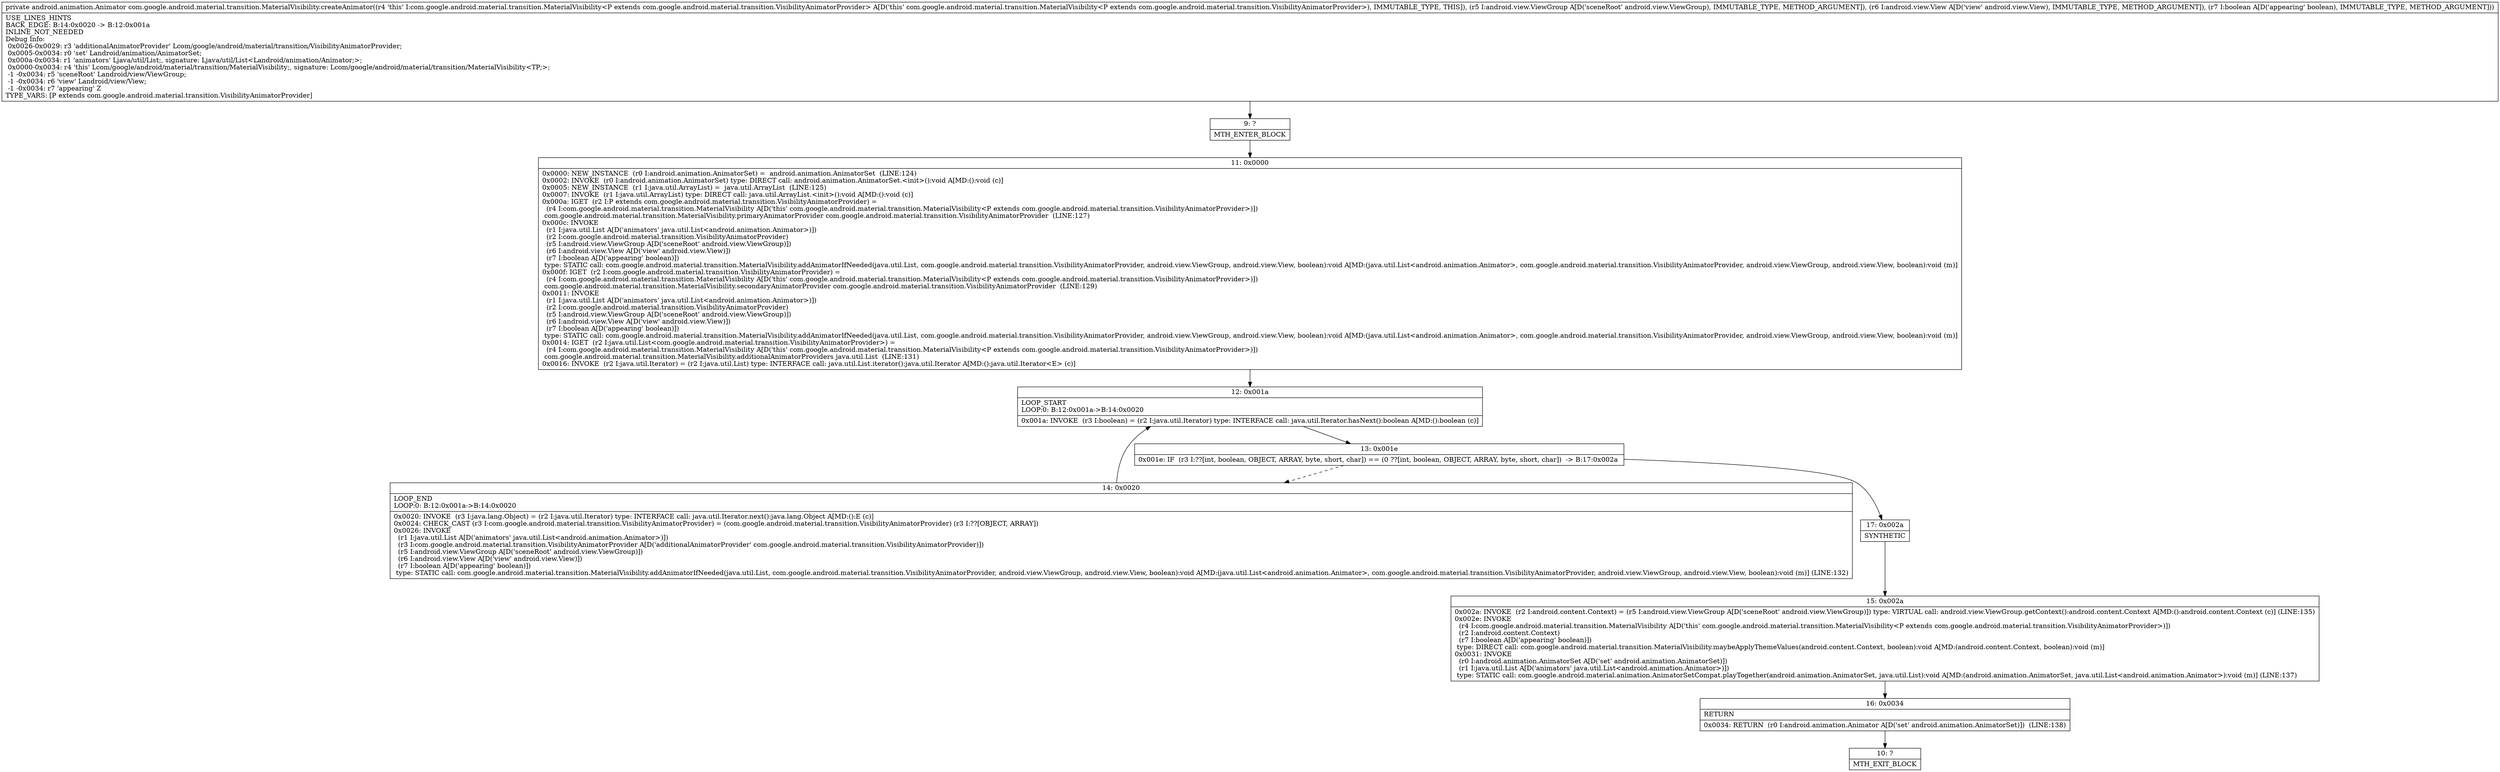 digraph "CFG forcom.google.android.material.transition.MaterialVisibility.createAnimator(Landroid\/view\/ViewGroup;Landroid\/view\/View;Z)Landroid\/animation\/Animator;" {
Node_9 [shape=record,label="{9\:\ ?|MTH_ENTER_BLOCK\l}"];
Node_11 [shape=record,label="{11\:\ 0x0000|0x0000: NEW_INSTANCE  (r0 I:android.animation.AnimatorSet) =  android.animation.AnimatorSet  (LINE:124)\l0x0002: INVOKE  (r0 I:android.animation.AnimatorSet) type: DIRECT call: android.animation.AnimatorSet.\<init\>():void A[MD:():void (c)]\l0x0005: NEW_INSTANCE  (r1 I:java.util.ArrayList) =  java.util.ArrayList  (LINE:125)\l0x0007: INVOKE  (r1 I:java.util.ArrayList) type: DIRECT call: java.util.ArrayList.\<init\>():void A[MD:():void (c)]\l0x000a: IGET  (r2 I:P extends com.google.android.material.transition.VisibilityAnimatorProvider) = \l  (r4 I:com.google.android.material.transition.MaterialVisibility A[D('this' com.google.android.material.transition.MaterialVisibility\<P extends com.google.android.material.transition.VisibilityAnimatorProvider\>)])\l com.google.android.material.transition.MaterialVisibility.primaryAnimatorProvider com.google.android.material.transition.VisibilityAnimatorProvider  (LINE:127)\l0x000c: INVOKE  \l  (r1 I:java.util.List A[D('animators' java.util.List\<android.animation.Animator\>)])\l  (r2 I:com.google.android.material.transition.VisibilityAnimatorProvider)\l  (r5 I:android.view.ViewGroup A[D('sceneRoot' android.view.ViewGroup)])\l  (r6 I:android.view.View A[D('view' android.view.View)])\l  (r7 I:boolean A[D('appearing' boolean)])\l type: STATIC call: com.google.android.material.transition.MaterialVisibility.addAnimatorIfNeeded(java.util.List, com.google.android.material.transition.VisibilityAnimatorProvider, android.view.ViewGroup, android.view.View, boolean):void A[MD:(java.util.List\<android.animation.Animator\>, com.google.android.material.transition.VisibilityAnimatorProvider, android.view.ViewGroup, android.view.View, boolean):void (m)]\l0x000f: IGET  (r2 I:com.google.android.material.transition.VisibilityAnimatorProvider) = \l  (r4 I:com.google.android.material.transition.MaterialVisibility A[D('this' com.google.android.material.transition.MaterialVisibility\<P extends com.google.android.material.transition.VisibilityAnimatorProvider\>)])\l com.google.android.material.transition.MaterialVisibility.secondaryAnimatorProvider com.google.android.material.transition.VisibilityAnimatorProvider  (LINE:129)\l0x0011: INVOKE  \l  (r1 I:java.util.List A[D('animators' java.util.List\<android.animation.Animator\>)])\l  (r2 I:com.google.android.material.transition.VisibilityAnimatorProvider)\l  (r5 I:android.view.ViewGroup A[D('sceneRoot' android.view.ViewGroup)])\l  (r6 I:android.view.View A[D('view' android.view.View)])\l  (r7 I:boolean A[D('appearing' boolean)])\l type: STATIC call: com.google.android.material.transition.MaterialVisibility.addAnimatorIfNeeded(java.util.List, com.google.android.material.transition.VisibilityAnimatorProvider, android.view.ViewGroup, android.view.View, boolean):void A[MD:(java.util.List\<android.animation.Animator\>, com.google.android.material.transition.VisibilityAnimatorProvider, android.view.ViewGroup, android.view.View, boolean):void (m)]\l0x0014: IGET  (r2 I:java.util.List\<com.google.android.material.transition.VisibilityAnimatorProvider\>) = \l  (r4 I:com.google.android.material.transition.MaterialVisibility A[D('this' com.google.android.material.transition.MaterialVisibility\<P extends com.google.android.material.transition.VisibilityAnimatorProvider\>)])\l com.google.android.material.transition.MaterialVisibility.additionalAnimatorProviders java.util.List  (LINE:131)\l0x0016: INVOKE  (r2 I:java.util.Iterator) = (r2 I:java.util.List) type: INTERFACE call: java.util.List.iterator():java.util.Iterator A[MD:():java.util.Iterator\<E\> (c)]\l}"];
Node_12 [shape=record,label="{12\:\ 0x001a|LOOP_START\lLOOP:0: B:12:0x001a\-\>B:14:0x0020\l|0x001a: INVOKE  (r3 I:boolean) = (r2 I:java.util.Iterator) type: INTERFACE call: java.util.Iterator.hasNext():boolean A[MD:():boolean (c)]\l}"];
Node_13 [shape=record,label="{13\:\ 0x001e|0x001e: IF  (r3 I:??[int, boolean, OBJECT, ARRAY, byte, short, char]) == (0 ??[int, boolean, OBJECT, ARRAY, byte, short, char])  \-\> B:17:0x002a \l}"];
Node_14 [shape=record,label="{14\:\ 0x0020|LOOP_END\lLOOP:0: B:12:0x001a\-\>B:14:0x0020\l|0x0020: INVOKE  (r3 I:java.lang.Object) = (r2 I:java.util.Iterator) type: INTERFACE call: java.util.Iterator.next():java.lang.Object A[MD:():E (c)]\l0x0024: CHECK_CAST (r3 I:com.google.android.material.transition.VisibilityAnimatorProvider) = (com.google.android.material.transition.VisibilityAnimatorProvider) (r3 I:??[OBJECT, ARRAY]) \l0x0026: INVOKE  \l  (r1 I:java.util.List A[D('animators' java.util.List\<android.animation.Animator\>)])\l  (r3 I:com.google.android.material.transition.VisibilityAnimatorProvider A[D('additionalAnimatorProvider' com.google.android.material.transition.VisibilityAnimatorProvider)])\l  (r5 I:android.view.ViewGroup A[D('sceneRoot' android.view.ViewGroup)])\l  (r6 I:android.view.View A[D('view' android.view.View)])\l  (r7 I:boolean A[D('appearing' boolean)])\l type: STATIC call: com.google.android.material.transition.MaterialVisibility.addAnimatorIfNeeded(java.util.List, com.google.android.material.transition.VisibilityAnimatorProvider, android.view.ViewGroup, android.view.View, boolean):void A[MD:(java.util.List\<android.animation.Animator\>, com.google.android.material.transition.VisibilityAnimatorProvider, android.view.ViewGroup, android.view.View, boolean):void (m)] (LINE:132)\l}"];
Node_17 [shape=record,label="{17\:\ 0x002a|SYNTHETIC\l}"];
Node_15 [shape=record,label="{15\:\ 0x002a|0x002a: INVOKE  (r2 I:android.content.Context) = (r5 I:android.view.ViewGroup A[D('sceneRoot' android.view.ViewGroup)]) type: VIRTUAL call: android.view.ViewGroup.getContext():android.content.Context A[MD:():android.content.Context (c)] (LINE:135)\l0x002e: INVOKE  \l  (r4 I:com.google.android.material.transition.MaterialVisibility A[D('this' com.google.android.material.transition.MaterialVisibility\<P extends com.google.android.material.transition.VisibilityAnimatorProvider\>)])\l  (r2 I:android.content.Context)\l  (r7 I:boolean A[D('appearing' boolean)])\l type: DIRECT call: com.google.android.material.transition.MaterialVisibility.maybeApplyThemeValues(android.content.Context, boolean):void A[MD:(android.content.Context, boolean):void (m)]\l0x0031: INVOKE  \l  (r0 I:android.animation.AnimatorSet A[D('set' android.animation.AnimatorSet)])\l  (r1 I:java.util.List A[D('animators' java.util.List\<android.animation.Animator\>)])\l type: STATIC call: com.google.android.material.animation.AnimatorSetCompat.playTogether(android.animation.AnimatorSet, java.util.List):void A[MD:(android.animation.AnimatorSet, java.util.List\<android.animation.Animator\>):void (m)] (LINE:137)\l}"];
Node_16 [shape=record,label="{16\:\ 0x0034|RETURN\l|0x0034: RETURN  (r0 I:android.animation.Animator A[D('set' android.animation.AnimatorSet)])  (LINE:138)\l}"];
Node_10 [shape=record,label="{10\:\ ?|MTH_EXIT_BLOCK\l}"];
MethodNode[shape=record,label="{private android.animation.Animator com.google.android.material.transition.MaterialVisibility.createAnimator((r4 'this' I:com.google.android.material.transition.MaterialVisibility\<P extends com.google.android.material.transition.VisibilityAnimatorProvider\> A[D('this' com.google.android.material.transition.MaterialVisibility\<P extends com.google.android.material.transition.VisibilityAnimatorProvider\>), IMMUTABLE_TYPE, THIS]), (r5 I:android.view.ViewGroup A[D('sceneRoot' android.view.ViewGroup), IMMUTABLE_TYPE, METHOD_ARGUMENT]), (r6 I:android.view.View A[D('view' android.view.View), IMMUTABLE_TYPE, METHOD_ARGUMENT]), (r7 I:boolean A[D('appearing' boolean), IMMUTABLE_TYPE, METHOD_ARGUMENT]))  | USE_LINES_HINTS\lBACK_EDGE: B:14:0x0020 \-\> B:12:0x001a\lINLINE_NOT_NEEDED\lDebug Info:\l  0x0026\-0x0029: r3 'additionalAnimatorProvider' Lcom\/google\/android\/material\/transition\/VisibilityAnimatorProvider;\l  0x0005\-0x0034: r0 'set' Landroid\/animation\/AnimatorSet;\l  0x000a\-0x0034: r1 'animators' Ljava\/util\/List;, signature: Ljava\/util\/List\<Landroid\/animation\/Animator;\>;\l  0x0000\-0x0034: r4 'this' Lcom\/google\/android\/material\/transition\/MaterialVisibility;, signature: Lcom\/google\/android\/material\/transition\/MaterialVisibility\<TP;\>;\l  \-1 \-0x0034: r5 'sceneRoot' Landroid\/view\/ViewGroup;\l  \-1 \-0x0034: r6 'view' Landroid\/view\/View;\l  \-1 \-0x0034: r7 'appearing' Z\lTYPE_VARS: [P extends com.google.android.material.transition.VisibilityAnimatorProvider]\l}"];
MethodNode -> Node_9;Node_9 -> Node_11;
Node_11 -> Node_12;
Node_12 -> Node_13;
Node_13 -> Node_14[style=dashed];
Node_13 -> Node_17;
Node_14 -> Node_12;
Node_17 -> Node_15;
Node_15 -> Node_16;
Node_16 -> Node_10;
}

